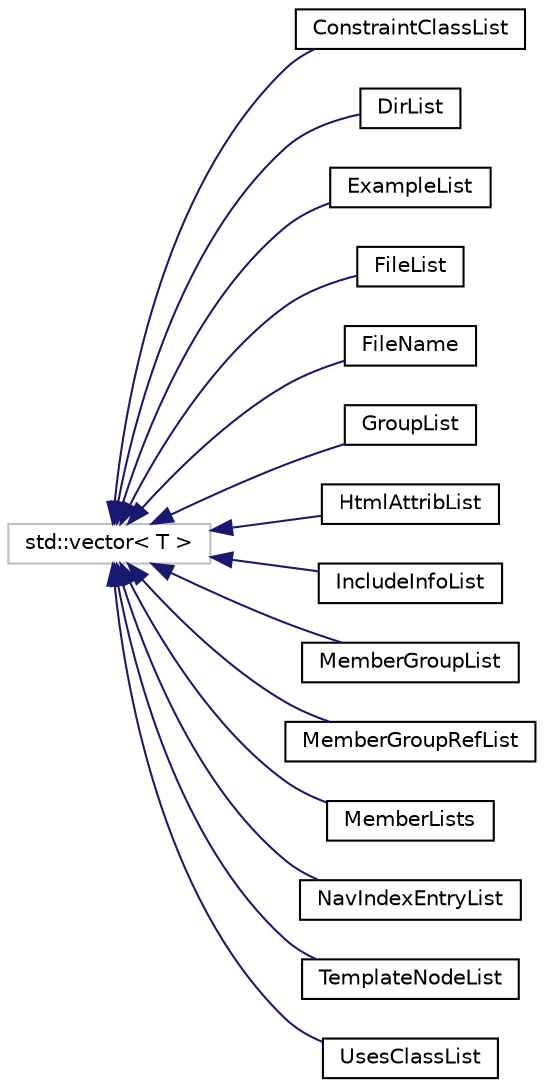 digraph "Graphical Class Hierarchy"
{
 // LATEX_PDF_SIZE
  edge [fontname="Helvetica",fontsize="10",labelfontname="Helvetica",labelfontsize="10"];
  node [fontname="Helvetica",fontsize="10",shape=record];
  rankdir="LR";
  Node0 [label="std::vector\< T \>",height=0.2,width=0.4,color="grey75", fillcolor="white", style="filled",tooltip=" "];
  Node0 -> Node1 [dir="back",color="midnightblue",fontsize="10",style="solid",fontname="Helvetica"];
  Node1 [label="ConstraintClassList",height=0.2,width=0.4,color="black", fillcolor="white", style="filled",URL="$classConstraintClassList.html",tooltip=" "];
  Node0 -> Node2 [dir="back",color="midnightblue",fontsize="10",style="solid",fontname="Helvetica"];
  Node2 [label="DirList",height=0.2,width=0.4,color="black", fillcolor="white", style="filled",URL="$classDirList.html",tooltip=" "];
  Node0 -> Node3 [dir="back",color="midnightblue",fontsize="10",style="solid",fontname="Helvetica"];
  Node3 [label="ExampleList",height=0.2,width=0.4,color="black", fillcolor="white", style="filled",URL="$classExampleList.html",tooltip=" "];
  Node0 -> Node4 [dir="back",color="midnightblue",fontsize="10",style="solid",fontname="Helvetica"];
  Node4 [label="FileList",height=0.2,width=0.4,color="black", fillcolor="white", style="filled",URL="$classFileList.html",tooltip=" "];
  Node0 -> Node5 [dir="back",color="midnightblue",fontsize="10",style="solid",fontname="Helvetica"];
  Node5 [label="FileName",height=0.2,width=0.4,color="black", fillcolor="white", style="filled",URL="$classFileName.html",tooltip=" "];
  Node0 -> Node6 [dir="back",color="midnightblue",fontsize="10",style="solid",fontname="Helvetica"];
  Node6 [label="GroupList",height=0.2,width=0.4,color="black", fillcolor="white", style="filled",URL="$classGroupList.html",tooltip=" "];
  Node0 -> Node7 [dir="back",color="midnightblue",fontsize="10",style="solid",fontname="Helvetica"];
  Node7 [label="HtmlAttribList",height=0.2,width=0.4,color="black", fillcolor="white", style="filled",URL="$classHtmlAttribList.html",tooltip="Class representing a list of HTML attributes."];
  Node0 -> Node8 [dir="back",color="midnightblue",fontsize="10",style="solid",fontname="Helvetica"];
  Node8 [label="IncludeInfoList",height=0.2,width=0.4,color="black", fillcolor="white", style="filled",URL="$classIncludeInfoList.html",tooltip=" "];
  Node0 -> Node9 [dir="back",color="midnightblue",fontsize="10",style="solid",fontname="Helvetica"];
  Node9 [label="MemberGroupList",height=0.2,width=0.4,color="black", fillcolor="white", style="filled",URL="$classMemberGroupList.html",tooltip=" "];
  Node0 -> Node10 [dir="back",color="midnightblue",fontsize="10",style="solid",fontname="Helvetica"];
  Node10 [label="MemberGroupRefList",height=0.2,width=0.4,color="black", fillcolor="white", style="filled",URL="$classMemberGroupRefList.html",tooltip=" "];
  Node0 -> Node11 [dir="back",color="midnightblue",fontsize="10",style="solid",fontname="Helvetica"];
  Node11 [label="MemberLists",height=0.2,width=0.4,color="black", fillcolor="white", style="filled",URL="$classMemberLists.html",tooltip=" "];
  Node0 -> Node12 [dir="back",color="midnightblue",fontsize="10",style="solid",fontname="Helvetica"];
  Node12 [label="NavIndexEntryList",height=0.2,width=0.4,color="black", fillcolor="white", style="filled",URL="$classNavIndexEntryList.html",tooltip=" "];
  Node0 -> Node13 [dir="back",color="midnightblue",fontsize="10",style="solid",fontname="Helvetica"];
  Node13 [label="TemplateNodeList",height=0.2,width=0.4,color="black", fillcolor="white", style="filled",URL="$classTemplateNodeList.html",tooltip="Class representing a list of AST nodes in a template."];
  Node0 -> Node14 [dir="back",color="midnightblue",fontsize="10",style="solid",fontname="Helvetica"];
  Node14 [label="UsesClassList",height=0.2,width=0.4,color="black", fillcolor="white", style="filled",URL="$classUsesClassList.html",tooltip=" "];
}
